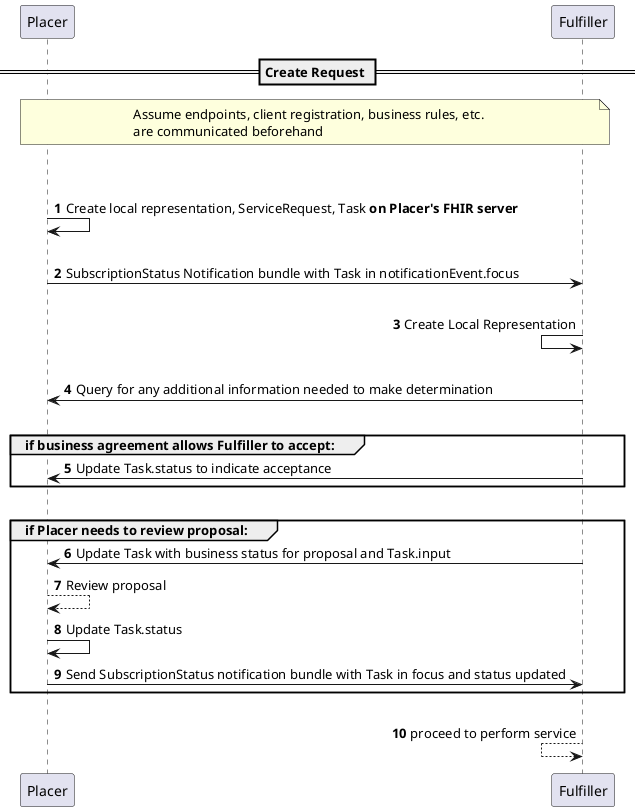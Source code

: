 @startuml

'skinparam svgDimensionStyle false
autonumber

== Create Request ==

note over Placer,Fulfiller
Assume endpoints, client registration, business rules, etc. 
are communicated beforehand
end note

||45||

Placer -> Placer : Create local representation, ServiceRequest, Task **on Placer's FHIR server**
||20||
Placer -> Fulfiller : SubscriptionStatus Notification bundle with Task in notificationEvent.focus
||20||
Fulfiller <- Fulfiller: Create Local Representation

||20||


Fulfiller -> Placer: Query for any additional information needed to make determination
||20||
group if business agreement allows Fulfiller to accept:
    Fulfiller -> Placer: Update Task.status to indicate acceptance 
end
||20||
group if Placer needs to review proposal:
    Fulfiller -> Placer: Update Task with business status for proposal and Task.input 
    Placer --> Placer: Review proposal
    Placer -> Placer: Update Task.status
    Placer -> Fulfiller: Send SubscriptionStatus notification bundle with Task in focus and status updated

end

||20||

Fulfiller <-- Fulfiller: proceed to perform service

@enduml
